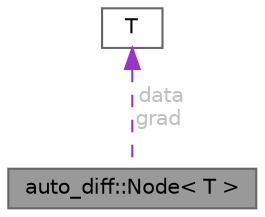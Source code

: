 digraph "auto_diff::Node&lt; T &gt;"
{
 // LATEX_PDF_SIZE
  bgcolor="transparent";
  edge [fontname=Helvetica,fontsize=10,labelfontname=Helvetica,labelfontsize=10];
  node [fontname=Helvetica,fontsize=10,shape=box,height=0.2,width=0.4];
  Node1 [id="Node000001",label="auto_diff::Node\< T \>",height=0.2,width=0.4,color="gray40", fillcolor="grey60", style="filled", fontcolor="black",tooltip="Represents a node in a computational graph for automatic differentiation."];
  Node2 -> Node1 [id="edge1_Node000001_Node000002",dir="back",color="darkorchid3",style="dashed",tooltip=" ",label=" data\ngrad",fontcolor="grey" ];
  Node2 [id="Node000002",label="T",height=0.2,width=0.4,color="gray40", fillcolor="white", style="filled",tooltip=" "];
}
